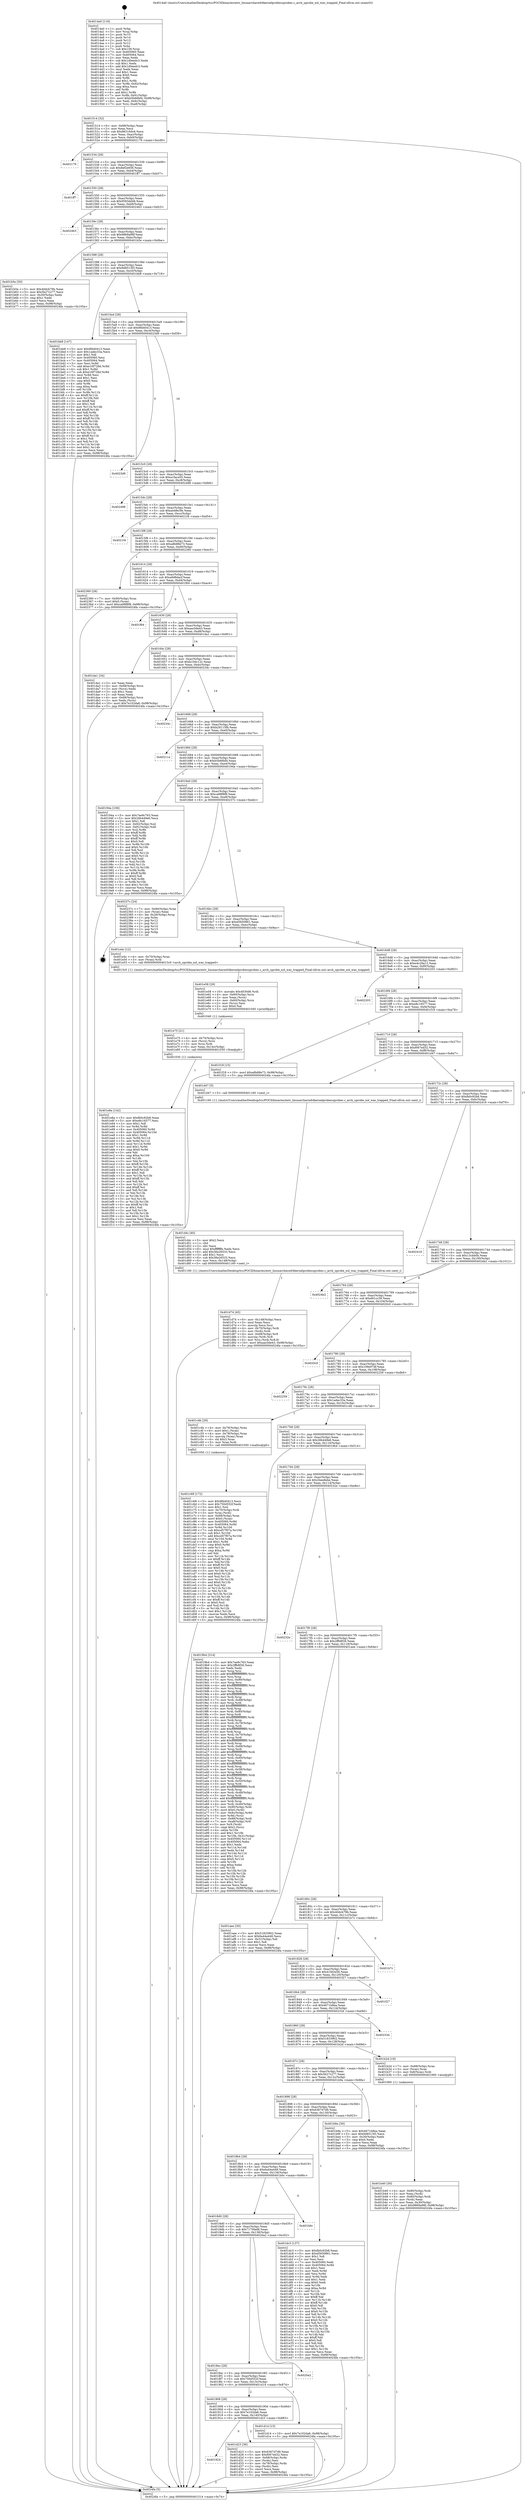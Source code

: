 digraph "0x4014a0" {
  label = "0x4014a0 (/mnt/c/Users/mathe/Desktop/tcc/POCII/binaries/extr_linuxarcharm64kernelprobesuprobes.c_arch_uprobe_xol_was_trapped_Final-ollvm.out::main(0))"
  labelloc = "t"
  node[shape=record]

  Entry [label="",width=0.3,height=0.3,shape=circle,fillcolor=black,style=filled]
  "0x401514" [label="{
     0x401514 [32]\l
     | [instrs]\l
     &nbsp;&nbsp;0x401514 \<+6\>: mov -0x98(%rbp),%eax\l
     &nbsp;&nbsp;0x40151a \<+2\>: mov %eax,%ecx\l
     &nbsp;&nbsp;0x40151c \<+6\>: sub $0x86316dc6,%ecx\l
     &nbsp;&nbsp;0x401522 \<+6\>: mov %eax,-0xac(%rbp)\l
     &nbsp;&nbsp;0x401528 \<+6\>: mov %ecx,-0xb0(%rbp)\l
     &nbsp;&nbsp;0x40152e \<+6\>: je 0000000000402179 \<main+0xcd9\>\l
  }"]
  "0x402179" [label="{
     0x402179\l
  }", style=dashed]
  "0x401534" [label="{
     0x401534 [28]\l
     | [instrs]\l
     &nbsp;&nbsp;0x401534 \<+5\>: jmp 0000000000401539 \<main+0x99\>\l
     &nbsp;&nbsp;0x401539 \<+6\>: mov -0xac(%rbp),%eax\l
     &nbsp;&nbsp;0x40153f \<+5\>: sub $0x8ef2e656,%eax\l
     &nbsp;&nbsp;0x401544 \<+6\>: mov %eax,-0xb4(%rbp)\l
     &nbsp;&nbsp;0x40154a \<+6\>: je 0000000000401ff7 \<main+0xb57\>\l
  }"]
  Exit [label="",width=0.3,height=0.3,shape=circle,fillcolor=black,style=filled,peripheries=2]
  "0x401ff7" [label="{
     0x401ff7\l
  }", style=dashed]
  "0x401550" [label="{
     0x401550 [28]\l
     | [instrs]\l
     &nbsp;&nbsp;0x401550 \<+5\>: jmp 0000000000401555 \<main+0xb5\>\l
     &nbsp;&nbsp;0x401555 \<+6\>: mov -0xac(%rbp),%eax\l
     &nbsp;&nbsp;0x40155b \<+5\>: sub $0x9583dd48,%eax\l
     &nbsp;&nbsp;0x401560 \<+6\>: mov %eax,-0xb8(%rbp)\l
     &nbsp;&nbsp;0x401566 \<+6\>: je 0000000000402463 \<main+0xfc3\>\l
  }"]
  "0x401e8a" [label="{
     0x401e8a [142]\l
     | [instrs]\l
     &nbsp;&nbsp;0x401e8a \<+5\>: mov $0xfb0c92b8,%eax\l
     &nbsp;&nbsp;0x401e8f \<+5\>: mov $0xe8c16577,%esi\l
     &nbsp;&nbsp;0x401e94 \<+2\>: mov $0x1,%dl\l
     &nbsp;&nbsp;0x401e96 \<+3\>: xor %r8d,%r8d\l
     &nbsp;&nbsp;0x401e99 \<+8\>: mov 0x405060,%r9d\l
     &nbsp;&nbsp;0x401ea1 \<+8\>: mov 0x405064,%r10d\l
     &nbsp;&nbsp;0x401ea9 \<+4\>: sub $0x1,%r8d\l
     &nbsp;&nbsp;0x401ead \<+3\>: mov %r9d,%r11d\l
     &nbsp;&nbsp;0x401eb0 \<+3\>: add %r8d,%r11d\l
     &nbsp;&nbsp;0x401eb3 \<+4\>: imul %r11d,%r9d\l
     &nbsp;&nbsp;0x401eb7 \<+4\>: and $0x1,%r9d\l
     &nbsp;&nbsp;0x401ebb \<+4\>: cmp $0x0,%r9d\l
     &nbsp;&nbsp;0x401ebf \<+3\>: sete %bl\l
     &nbsp;&nbsp;0x401ec2 \<+4\>: cmp $0xa,%r10d\l
     &nbsp;&nbsp;0x401ec6 \<+4\>: setl %r14b\l
     &nbsp;&nbsp;0x401eca \<+3\>: mov %bl,%r15b\l
     &nbsp;&nbsp;0x401ecd \<+4\>: xor $0xff,%r15b\l
     &nbsp;&nbsp;0x401ed1 \<+3\>: mov %r14b,%r12b\l
     &nbsp;&nbsp;0x401ed4 \<+4\>: xor $0xff,%r12b\l
     &nbsp;&nbsp;0x401ed8 \<+3\>: xor $0x1,%dl\l
     &nbsp;&nbsp;0x401edb \<+3\>: mov %r15b,%r13b\l
     &nbsp;&nbsp;0x401ede \<+4\>: and $0xff,%r13b\l
     &nbsp;&nbsp;0x401ee2 \<+2\>: and %dl,%bl\l
     &nbsp;&nbsp;0x401ee4 \<+3\>: mov %r12b,%cl\l
     &nbsp;&nbsp;0x401ee7 \<+3\>: and $0xff,%cl\l
     &nbsp;&nbsp;0x401eea \<+3\>: and %dl,%r14b\l
     &nbsp;&nbsp;0x401eed \<+3\>: or %bl,%r13b\l
     &nbsp;&nbsp;0x401ef0 \<+3\>: or %r14b,%cl\l
     &nbsp;&nbsp;0x401ef3 \<+3\>: xor %cl,%r13b\l
     &nbsp;&nbsp;0x401ef6 \<+3\>: or %r12b,%r15b\l
     &nbsp;&nbsp;0x401ef9 \<+4\>: xor $0xff,%r15b\l
     &nbsp;&nbsp;0x401efd \<+3\>: or $0x1,%dl\l
     &nbsp;&nbsp;0x401f00 \<+3\>: and %dl,%r15b\l
     &nbsp;&nbsp;0x401f03 \<+3\>: or %r15b,%r13b\l
     &nbsp;&nbsp;0x401f06 \<+4\>: test $0x1,%r13b\l
     &nbsp;&nbsp;0x401f0a \<+3\>: cmovne %esi,%eax\l
     &nbsp;&nbsp;0x401f0d \<+6\>: mov %eax,-0x98(%rbp)\l
     &nbsp;&nbsp;0x401f13 \<+5\>: jmp 00000000004024fa \<main+0x105a\>\l
  }"]
  "0x402463" [label="{
     0x402463\l
  }", style=dashed]
  "0x40156c" [label="{
     0x40156c [28]\l
     | [instrs]\l
     &nbsp;&nbsp;0x40156c \<+5\>: jmp 0000000000401571 \<main+0xd1\>\l
     &nbsp;&nbsp;0x401571 \<+6\>: mov -0xac(%rbp),%eax\l
     &nbsp;&nbsp;0x401577 \<+5\>: sub $0x9869a98f,%eax\l
     &nbsp;&nbsp;0x40157c \<+6\>: mov %eax,-0xbc(%rbp)\l
     &nbsp;&nbsp;0x401582 \<+6\>: je 0000000000401b5e \<main+0x6be\>\l
  }"]
  "0x401e75" [label="{
     0x401e75 [21]\l
     | [instrs]\l
     &nbsp;&nbsp;0x401e75 \<+4\>: mov -0x70(%rbp),%rcx\l
     &nbsp;&nbsp;0x401e79 \<+3\>: mov (%rcx),%rcx\l
     &nbsp;&nbsp;0x401e7c \<+3\>: mov %rcx,%rdi\l
     &nbsp;&nbsp;0x401e7f \<+6\>: mov %eax,-0x14c(%rbp)\l
     &nbsp;&nbsp;0x401e85 \<+5\>: call 0000000000401030 \<free@plt\>\l
     | [calls]\l
     &nbsp;&nbsp;0x401030 \{1\} (unknown)\l
  }"]
  "0x401b5e" [label="{
     0x401b5e [30]\l
     | [instrs]\l
     &nbsp;&nbsp;0x401b5e \<+5\>: mov $0x40dcb79b,%eax\l
     &nbsp;&nbsp;0x401b63 \<+5\>: mov $0x5b27c277,%ecx\l
     &nbsp;&nbsp;0x401b68 \<+3\>: mov -0x30(%rbp),%edx\l
     &nbsp;&nbsp;0x401b6b \<+3\>: cmp $0x1,%edx\l
     &nbsp;&nbsp;0x401b6e \<+3\>: cmovl %ecx,%eax\l
     &nbsp;&nbsp;0x401b71 \<+6\>: mov %eax,-0x98(%rbp)\l
     &nbsp;&nbsp;0x401b77 \<+5\>: jmp 00000000004024fa \<main+0x105a\>\l
  }"]
  "0x401588" [label="{
     0x401588 [28]\l
     | [instrs]\l
     &nbsp;&nbsp;0x401588 \<+5\>: jmp 000000000040158d \<main+0xed\>\l
     &nbsp;&nbsp;0x40158d \<+6\>: mov -0xac(%rbp),%eax\l
     &nbsp;&nbsp;0x401593 \<+5\>: sub $0x9d8513f3,%eax\l
     &nbsp;&nbsp;0x401598 \<+6\>: mov %eax,-0xc0(%rbp)\l
     &nbsp;&nbsp;0x40159e \<+6\>: je 0000000000401bb8 \<main+0x718\>\l
  }"]
  "0x401e58" [label="{
     0x401e58 [29]\l
     | [instrs]\l
     &nbsp;&nbsp;0x401e58 \<+10\>: movabs $0x4030d6,%rdi\l
     &nbsp;&nbsp;0x401e62 \<+4\>: mov -0x60(%rbp),%rcx\l
     &nbsp;&nbsp;0x401e66 \<+2\>: mov %eax,(%rcx)\l
     &nbsp;&nbsp;0x401e68 \<+4\>: mov -0x60(%rbp),%rcx\l
     &nbsp;&nbsp;0x401e6c \<+2\>: mov (%rcx),%esi\l
     &nbsp;&nbsp;0x401e6e \<+2\>: mov $0x0,%al\l
     &nbsp;&nbsp;0x401e70 \<+5\>: call 0000000000401040 \<printf@plt\>\l
     | [calls]\l
     &nbsp;&nbsp;0x401040 \{1\} (unknown)\l
  }"]
  "0x401bb8" [label="{
     0x401bb8 [147]\l
     | [instrs]\l
     &nbsp;&nbsp;0x401bb8 \<+5\>: mov $0x9fd40413,%eax\l
     &nbsp;&nbsp;0x401bbd \<+5\>: mov $0x1adec33a,%ecx\l
     &nbsp;&nbsp;0x401bc2 \<+2\>: mov $0x1,%dl\l
     &nbsp;&nbsp;0x401bc4 \<+7\>: mov 0x405060,%esi\l
     &nbsp;&nbsp;0x401bcb \<+7\>: mov 0x405064,%edi\l
     &nbsp;&nbsp;0x401bd2 \<+3\>: mov %esi,%r8d\l
     &nbsp;&nbsp;0x401bd5 \<+7\>: add $0xe16f728d,%r8d\l
     &nbsp;&nbsp;0x401bdc \<+4\>: sub $0x1,%r8d\l
     &nbsp;&nbsp;0x401be0 \<+7\>: sub $0xe16f728d,%r8d\l
     &nbsp;&nbsp;0x401be7 \<+4\>: imul %r8d,%esi\l
     &nbsp;&nbsp;0x401beb \<+3\>: and $0x1,%esi\l
     &nbsp;&nbsp;0x401bee \<+3\>: cmp $0x0,%esi\l
     &nbsp;&nbsp;0x401bf1 \<+4\>: sete %r9b\l
     &nbsp;&nbsp;0x401bf5 \<+3\>: cmp $0xa,%edi\l
     &nbsp;&nbsp;0x401bf8 \<+4\>: setl %r10b\l
     &nbsp;&nbsp;0x401bfc \<+3\>: mov %r9b,%r11b\l
     &nbsp;&nbsp;0x401bff \<+4\>: xor $0xff,%r11b\l
     &nbsp;&nbsp;0x401c03 \<+3\>: mov %r10b,%bl\l
     &nbsp;&nbsp;0x401c06 \<+3\>: xor $0xff,%bl\l
     &nbsp;&nbsp;0x401c09 \<+3\>: xor $0x1,%dl\l
     &nbsp;&nbsp;0x401c0c \<+3\>: mov %r11b,%r14b\l
     &nbsp;&nbsp;0x401c0f \<+4\>: and $0xff,%r14b\l
     &nbsp;&nbsp;0x401c13 \<+3\>: and %dl,%r9b\l
     &nbsp;&nbsp;0x401c16 \<+3\>: mov %bl,%r15b\l
     &nbsp;&nbsp;0x401c19 \<+4\>: and $0xff,%r15b\l
     &nbsp;&nbsp;0x401c1d \<+3\>: and %dl,%r10b\l
     &nbsp;&nbsp;0x401c20 \<+3\>: or %r9b,%r14b\l
     &nbsp;&nbsp;0x401c23 \<+3\>: or %r10b,%r15b\l
     &nbsp;&nbsp;0x401c26 \<+3\>: xor %r15b,%r14b\l
     &nbsp;&nbsp;0x401c29 \<+3\>: or %bl,%r11b\l
     &nbsp;&nbsp;0x401c2c \<+4\>: xor $0xff,%r11b\l
     &nbsp;&nbsp;0x401c30 \<+3\>: or $0x1,%dl\l
     &nbsp;&nbsp;0x401c33 \<+3\>: and %dl,%r11b\l
     &nbsp;&nbsp;0x401c36 \<+3\>: or %r11b,%r14b\l
     &nbsp;&nbsp;0x401c39 \<+4\>: test $0x1,%r14b\l
     &nbsp;&nbsp;0x401c3d \<+3\>: cmovne %ecx,%eax\l
     &nbsp;&nbsp;0x401c40 \<+6\>: mov %eax,-0x98(%rbp)\l
     &nbsp;&nbsp;0x401c46 \<+5\>: jmp 00000000004024fa \<main+0x105a\>\l
  }"]
  "0x4015a4" [label="{
     0x4015a4 [28]\l
     | [instrs]\l
     &nbsp;&nbsp;0x4015a4 \<+5\>: jmp 00000000004015a9 \<main+0x109\>\l
     &nbsp;&nbsp;0x4015a9 \<+6\>: mov -0xac(%rbp),%eax\l
     &nbsp;&nbsp;0x4015af \<+5\>: sub $0x9fd40413,%eax\l
     &nbsp;&nbsp;0x4015b4 \<+6\>: mov %eax,-0xc4(%rbp)\l
     &nbsp;&nbsp;0x4015ba \<+6\>: je 00000000004023d9 \<main+0xf39\>\l
  }"]
  "0x401d74" [label="{
     0x401d74 [45]\l
     | [instrs]\l
     &nbsp;&nbsp;0x401d74 \<+6\>: mov -0x148(%rbp),%ecx\l
     &nbsp;&nbsp;0x401d7a \<+3\>: imul %eax,%ecx\l
     &nbsp;&nbsp;0x401d7d \<+3\>: movslq %ecx,%rsi\l
     &nbsp;&nbsp;0x401d80 \<+4\>: mov -0x70(%rbp),%rdi\l
     &nbsp;&nbsp;0x401d84 \<+3\>: mov (%rdi),%rdi\l
     &nbsp;&nbsp;0x401d87 \<+4\>: mov -0x68(%rbp),%r8\l
     &nbsp;&nbsp;0x401d8b \<+3\>: movslq (%r8),%r8\l
     &nbsp;&nbsp;0x401d8e \<+4\>: mov %rsi,(%rdi,%r8,8)\l
     &nbsp;&nbsp;0x401d92 \<+10\>: movl $0xaac0de43,-0x98(%rbp)\l
     &nbsp;&nbsp;0x401d9c \<+5\>: jmp 00000000004024fa \<main+0x105a\>\l
  }"]
  "0x4023d9" [label="{
     0x4023d9\l
  }", style=dashed]
  "0x4015c0" [label="{
     0x4015c0 [28]\l
     | [instrs]\l
     &nbsp;&nbsp;0x4015c0 \<+5\>: jmp 00000000004015c5 \<main+0x125\>\l
     &nbsp;&nbsp;0x4015c5 \<+6\>: mov -0xac(%rbp),%eax\l
     &nbsp;&nbsp;0x4015cb \<+5\>: sub $0xa1faca55,%eax\l
     &nbsp;&nbsp;0x4015d0 \<+6\>: mov %eax,-0xc8(%rbp)\l
     &nbsp;&nbsp;0x4015d6 \<+6\>: je 0000000000402488 \<main+0xfe8\>\l
  }"]
  "0x401d4c" [label="{
     0x401d4c [40]\l
     | [instrs]\l
     &nbsp;&nbsp;0x401d4c \<+5\>: mov $0x2,%ecx\l
     &nbsp;&nbsp;0x401d51 \<+1\>: cltd\l
     &nbsp;&nbsp;0x401d52 \<+2\>: idiv %ecx\l
     &nbsp;&nbsp;0x401d54 \<+6\>: imul $0xfffffffe,%edx,%ecx\l
     &nbsp;&nbsp;0x401d5a \<+6\>: add $0x36e26533,%ecx\l
     &nbsp;&nbsp;0x401d60 \<+3\>: add $0x1,%ecx\l
     &nbsp;&nbsp;0x401d63 \<+6\>: sub $0x36e26533,%ecx\l
     &nbsp;&nbsp;0x401d69 \<+6\>: mov %ecx,-0x148(%rbp)\l
     &nbsp;&nbsp;0x401d6f \<+5\>: call 0000000000401160 \<next_i\>\l
     | [calls]\l
     &nbsp;&nbsp;0x401160 \{1\} (/mnt/c/Users/mathe/Desktop/tcc/POCII/binaries/extr_linuxarcharm64kernelprobesuprobes.c_arch_uprobe_xol_was_trapped_Final-ollvm.out::next_i)\l
  }"]
  "0x402488" [label="{
     0x402488\l
  }", style=dashed]
  "0x4015dc" [label="{
     0x4015dc [28]\l
     | [instrs]\l
     &nbsp;&nbsp;0x4015dc \<+5\>: jmp 00000000004015e1 \<main+0x141\>\l
     &nbsp;&nbsp;0x4015e1 \<+6\>: mov -0xac(%rbp),%eax\l
     &nbsp;&nbsp;0x4015e7 \<+5\>: sub $0xa448e3fe,%eax\l
     &nbsp;&nbsp;0x4015ec \<+6\>: mov %eax,-0xcc(%rbp)\l
     &nbsp;&nbsp;0x4015f2 \<+6\>: je 00000000004021f4 \<main+0xd54\>\l
  }"]
  "0x401924" [label="{
     0x401924\l
  }", style=dashed]
  "0x4021f4" [label="{
     0x4021f4\l
  }", style=dashed]
  "0x4015f8" [label="{
     0x4015f8 [28]\l
     | [instrs]\l
     &nbsp;&nbsp;0x4015f8 \<+5\>: jmp 00000000004015fd \<main+0x15d\>\l
     &nbsp;&nbsp;0x4015fd \<+6\>: mov -0xac(%rbp),%eax\l
     &nbsp;&nbsp;0x401603 \<+5\>: sub $0xa8b88e73,%eax\l
     &nbsp;&nbsp;0x401608 \<+6\>: mov %eax,-0xd0(%rbp)\l
     &nbsp;&nbsp;0x40160e \<+6\>: je 0000000000402360 \<main+0xec0\>\l
  }"]
  "0x401d23" [label="{
     0x401d23 [36]\l
     | [instrs]\l
     &nbsp;&nbsp;0x401d23 \<+5\>: mov $0x6367d7d9,%eax\l
     &nbsp;&nbsp;0x401d28 \<+5\>: mov $0xf067ed32,%ecx\l
     &nbsp;&nbsp;0x401d2d \<+4\>: mov -0x68(%rbp),%rdx\l
     &nbsp;&nbsp;0x401d31 \<+2\>: mov (%rdx),%esi\l
     &nbsp;&nbsp;0x401d33 \<+4\>: mov -0x78(%rbp),%rdx\l
     &nbsp;&nbsp;0x401d37 \<+2\>: cmp (%rdx),%esi\l
     &nbsp;&nbsp;0x401d39 \<+3\>: cmovl %ecx,%eax\l
     &nbsp;&nbsp;0x401d3c \<+6\>: mov %eax,-0x98(%rbp)\l
     &nbsp;&nbsp;0x401d42 \<+5\>: jmp 00000000004024fa \<main+0x105a\>\l
  }"]
  "0x402360" [label="{
     0x402360 [28]\l
     | [instrs]\l
     &nbsp;&nbsp;0x402360 \<+7\>: mov -0x90(%rbp),%rax\l
     &nbsp;&nbsp;0x402367 \<+6\>: movl $0x0,(%rax)\l
     &nbsp;&nbsp;0x40236d \<+10\>: movl $0xca98f8f8,-0x98(%rbp)\l
     &nbsp;&nbsp;0x402377 \<+5\>: jmp 00000000004024fa \<main+0x105a\>\l
  }"]
  "0x401614" [label="{
     0x401614 [28]\l
     | [instrs]\l
     &nbsp;&nbsp;0x401614 \<+5\>: jmp 0000000000401619 \<main+0x179\>\l
     &nbsp;&nbsp;0x401619 \<+6\>: mov -0xac(%rbp),%eax\l
     &nbsp;&nbsp;0x40161f \<+5\>: sub $0xa9d8dacf,%eax\l
     &nbsp;&nbsp;0x401624 \<+6\>: mov %eax,-0xd4(%rbp)\l
     &nbsp;&nbsp;0x40162a \<+6\>: je 0000000000401f64 \<main+0xac4\>\l
  }"]
  "0x401908" [label="{
     0x401908 [28]\l
     | [instrs]\l
     &nbsp;&nbsp;0x401908 \<+5\>: jmp 000000000040190d \<main+0x46d\>\l
     &nbsp;&nbsp;0x40190d \<+6\>: mov -0xac(%rbp),%eax\l
     &nbsp;&nbsp;0x401913 \<+5\>: sub $0x7e102da6,%eax\l
     &nbsp;&nbsp;0x401918 \<+6\>: mov %eax,-0x140(%rbp)\l
     &nbsp;&nbsp;0x40191e \<+6\>: je 0000000000401d23 \<main+0x883\>\l
  }"]
  "0x401f64" [label="{
     0x401f64\l
  }", style=dashed]
  "0x401630" [label="{
     0x401630 [28]\l
     | [instrs]\l
     &nbsp;&nbsp;0x401630 \<+5\>: jmp 0000000000401635 \<main+0x195\>\l
     &nbsp;&nbsp;0x401635 \<+6\>: mov -0xac(%rbp),%eax\l
     &nbsp;&nbsp;0x40163b \<+5\>: sub $0xaac0de43,%eax\l
     &nbsp;&nbsp;0x401640 \<+6\>: mov %eax,-0xd8(%rbp)\l
     &nbsp;&nbsp;0x401646 \<+6\>: je 0000000000401da1 \<main+0x901\>\l
  }"]
  "0x401d14" [label="{
     0x401d14 [15]\l
     | [instrs]\l
     &nbsp;&nbsp;0x401d14 \<+10\>: movl $0x7e102da6,-0x98(%rbp)\l
     &nbsp;&nbsp;0x401d1e \<+5\>: jmp 00000000004024fa \<main+0x105a\>\l
  }"]
  "0x401da1" [label="{
     0x401da1 [34]\l
     | [instrs]\l
     &nbsp;&nbsp;0x401da1 \<+2\>: xor %eax,%eax\l
     &nbsp;&nbsp;0x401da3 \<+4\>: mov -0x68(%rbp),%rcx\l
     &nbsp;&nbsp;0x401da7 \<+2\>: mov (%rcx),%edx\l
     &nbsp;&nbsp;0x401da9 \<+3\>: sub $0x1,%eax\l
     &nbsp;&nbsp;0x401dac \<+2\>: sub %eax,%edx\l
     &nbsp;&nbsp;0x401dae \<+4\>: mov -0x68(%rbp),%rcx\l
     &nbsp;&nbsp;0x401db2 \<+2\>: mov %edx,(%rcx)\l
     &nbsp;&nbsp;0x401db4 \<+10\>: movl $0x7e102da6,-0x98(%rbp)\l
     &nbsp;&nbsp;0x401dbe \<+5\>: jmp 00000000004024fa \<main+0x105a\>\l
  }"]
  "0x40164c" [label="{
     0x40164c [28]\l
     | [instrs]\l
     &nbsp;&nbsp;0x40164c \<+5\>: jmp 0000000000401651 \<main+0x1b1\>\l
     &nbsp;&nbsp;0x401651 \<+6\>: mov -0xac(%rbp),%eax\l
     &nbsp;&nbsp;0x401657 \<+5\>: sub $0xb10dc12c,%eax\l
     &nbsp;&nbsp;0x40165c \<+6\>: mov %eax,-0xdc(%rbp)\l
     &nbsp;&nbsp;0x401662 \<+6\>: je 000000000040234c \<main+0xeac\>\l
  }"]
  "0x4018ec" [label="{
     0x4018ec [28]\l
     | [instrs]\l
     &nbsp;&nbsp;0x4018ec \<+5\>: jmp 00000000004018f1 \<main+0x451\>\l
     &nbsp;&nbsp;0x4018f1 \<+6\>: mov -0xac(%rbp),%eax\l
     &nbsp;&nbsp;0x4018f7 \<+5\>: sub $0x750d552f,%eax\l
     &nbsp;&nbsp;0x4018fc \<+6\>: mov %eax,-0x13c(%rbp)\l
     &nbsp;&nbsp;0x401902 \<+6\>: je 0000000000401d14 \<main+0x874\>\l
  }"]
  "0x40234c" [label="{
     0x40234c\l
  }", style=dashed]
  "0x401668" [label="{
     0x401668 [28]\l
     | [instrs]\l
     &nbsp;&nbsp;0x401668 \<+5\>: jmp 000000000040166d \<main+0x1cd\>\l
     &nbsp;&nbsp;0x40166d \<+6\>: mov -0xac(%rbp),%eax\l
     &nbsp;&nbsp;0x401673 \<+5\>: sub $0xb28115fb,%eax\l
     &nbsp;&nbsp;0x401678 \<+6\>: mov %eax,-0xe0(%rbp)\l
     &nbsp;&nbsp;0x40167e \<+6\>: je 000000000040211e \<main+0xc7e\>\l
  }"]
  "0x4020a2" [label="{
     0x4020a2\l
  }", style=dashed]
  "0x40211e" [label="{
     0x40211e\l
  }", style=dashed]
  "0x401684" [label="{
     0x401684 [28]\l
     | [instrs]\l
     &nbsp;&nbsp;0x401684 \<+5\>: jmp 0000000000401689 \<main+0x1e9\>\l
     &nbsp;&nbsp;0x401689 \<+6\>: mov -0xac(%rbp),%eax\l
     &nbsp;&nbsp;0x40168f \<+5\>: sub $0xb5b66bf4,%eax\l
     &nbsp;&nbsp;0x401694 \<+6\>: mov %eax,-0xe4(%rbp)\l
     &nbsp;&nbsp;0x40169a \<+6\>: je 000000000040194a \<main+0x4aa\>\l
  }"]
  "0x4018d0" [label="{
     0x4018d0 [28]\l
     | [instrs]\l
     &nbsp;&nbsp;0x4018d0 \<+5\>: jmp 00000000004018d5 \<main+0x435\>\l
     &nbsp;&nbsp;0x4018d5 \<+6\>: mov -0xac(%rbp),%eax\l
     &nbsp;&nbsp;0x4018db \<+5\>: sub $0x7170fad6,%eax\l
     &nbsp;&nbsp;0x4018e0 \<+6\>: mov %eax,-0x138(%rbp)\l
     &nbsp;&nbsp;0x4018e6 \<+6\>: je 00000000004020a2 \<main+0xc02\>\l
  }"]
  "0x40194a" [label="{
     0x40194a [106]\l
     | [instrs]\l
     &nbsp;&nbsp;0x40194a \<+5\>: mov $0x7ee9c763,%eax\l
     &nbsp;&nbsp;0x40194f \<+5\>: mov $0x26b449e6,%ecx\l
     &nbsp;&nbsp;0x401954 \<+2\>: mov $0x1,%dl\l
     &nbsp;&nbsp;0x401956 \<+7\>: mov -0x92(%rbp),%sil\l
     &nbsp;&nbsp;0x40195d \<+7\>: mov -0x91(%rbp),%dil\l
     &nbsp;&nbsp;0x401964 \<+3\>: mov %sil,%r8b\l
     &nbsp;&nbsp;0x401967 \<+4\>: xor $0xff,%r8b\l
     &nbsp;&nbsp;0x40196b \<+3\>: mov %dil,%r9b\l
     &nbsp;&nbsp;0x40196e \<+4\>: xor $0xff,%r9b\l
     &nbsp;&nbsp;0x401972 \<+3\>: xor $0x0,%dl\l
     &nbsp;&nbsp;0x401975 \<+3\>: mov %r8b,%r10b\l
     &nbsp;&nbsp;0x401978 \<+4\>: and $0x0,%r10b\l
     &nbsp;&nbsp;0x40197c \<+3\>: and %dl,%sil\l
     &nbsp;&nbsp;0x40197f \<+3\>: mov %r9b,%r11b\l
     &nbsp;&nbsp;0x401982 \<+4\>: and $0x0,%r11b\l
     &nbsp;&nbsp;0x401986 \<+3\>: and %dl,%dil\l
     &nbsp;&nbsp;0x401989 \<+3\>: or %sil,%r10b\l
     &nbsp;&nbsp;0x40198c \<+3\>: or %dil,%r11b\l
     &nbsp;&nbsp;0x40198f \<+3\>: xor %r11b,%r10b\l
     &nbsp;&nbsp;0x401992 \<+3\>: or %r9b,%r8b\l
     &nbsp;&nbsp;0x401995 \<+4\>: xor $0xff,%r8b\l
     &nbsp;&nbsp;0x401999 \<+3\>: or $0x0,%dl\l
     &nbsp;&nbsp;0x40199c \<+3\>: and %dl,%r8b\l
     &nbsp;&nbsp;0x40199f \<+3\>: or %r8b,%r10b\l
     &nbsp;&nbsp;0x4019a2 \<+4\>: test $0x1,%r10b\l
     &nbsp;&nbsp;0x4019a6 \<+3\>: cmovne %ecx,%eax\l
     &nbsp;&nbsp;0x4019a9 \<+6\>: mov %eax,-0x98(%rbp)\l
     &nbsp;&nbsp;0x4019af \<+5\>: jmp 00000000004024fa \<main+0x105a\>\l
  }"]
  "0x4016a0" [label="{
     0x4016a0 [28]\l
     | [instrs]\l
     &nbsp;&nbsp;0x4016a0 \<+5\>: jmp 00000000004016a5 \<main+0x205\>\l
     &nbsp;&nbsp;0x4016a5 \<+6\>: mov -0xac(%rbp),%eax\l
     &nbsp;&nbsp;0x4016ab \<+5\>: sub $0xca98f8f8,%eax\l
     &nbsp;&nbsp;0x4016b0 \<+6\>: mov %eax,-0xe8(%rbp)\l
     &nbsp;&nbsp;0x4016b6 \<+6\>: je 000000000040237c \<main+0xedc\>\l
  }"]
  "0x4024fa" [label="{
     0x4024fa [5]\l
     | [instrs]\l
     &nbsp;&nbsp;0x4024fa \<+5\>: jmp 0000000000401514 \<main+0x74\>\l
  }"]
  "0x4014a0" [label="{
     0x4014a0 [116]\l
     | [instrs]\l
     &nbsp;&nbsp;0x4014a0 \<+1\>: push %rbp\l
     &nbsp;&nbsp;0x4014a1 \<+3\>: mov %rsp,%rbp\l
     &nbsp;&nbsp;0x4014a4 \<+2\>: push %r15\l
     &nbsp;&nbsp;0x4014a6 \<+2\>: push %r14\l
     &nbsp;&nbsp;0x4014a8 \<+2\>: push %r13\l
     &nbsp;&nbsp;0x4014aa \<+2\>: push %r12\l
     &nbsp;&nbsp;0x4014ac \<+1\>: push %rbx\l
     &nbsp;&nbsp;0x4014ad \<+7\>: sub $0x158,%rsp\l
     &nbsp;&nbsp;0x4014b4 \<+7\>: mov 0x405060,%eax\l
     &nbsp;&nbsp;0x4014bb \<+7\>: mov 0x405064,%ecx\l
     &nbsp;&nbsp;0x4014c2 \<+2\>: mov %eax,%edx\l
     &nbsp;&nbsp;0x4014c4 \<+6\>: sub $0x1d0eedc3,%edx\l
     &nbsp;&nbsp;0x4014ca \<+3\>: sub $0x1,%edx\l
     &nbsp;&nbsp;0x4014cd \<+6\>: add $0x1d0eedc3,%edx\l
     &nbsp;&nbsp;0x4014d3 \<+3\>: imul %edx,%eax\l
     &nbsp;&nbsp;0x4014d6 \<+3\>: and $0x1,%eax\l
     &nbsp;&nbsp;0x4014d9 \<+3\>: cmp $0x0,%eax\l
     &nbsp;&nbsp;0x4014dc \<+4\>: sete %r8b\l
     &nbsp;&nbsp;0x4014e0 \<+4\>: and $0x1,%r8b\l
     &nbsp;&nbsp;0x4014e4 \<+7\>: mov %r8b,-0x92(%rbp)\l
     &nbsp;&nbsp;0x4014eb \<+3\>: cmp $0xa,%ecx\l
     &nbsp;&nbsp;0x4014ee \<+4\>: setl %r8b\l
     &nbsp;&nbsp;0x4014f2 \<+4\>: and $0x1,%r8b\l
     &nbsp;&nbsp;0x4014f6 \<+7\>: mov %r8b,-0x91(%rbp)\l
     &nbsp;&nbsp;0x4014fd \<+10\>: movl $0xb5b66bf4,-0x98(%rbp)\l
     &nbsp;&nbsp;0x401507 \<+6\>: mov %edi,-0x9c(%rbp)\l
     &nbsp;&nbsp;0x40150d \<+7\>: mov %rsi,-0xa8(%rbp)\l
  }"]
  "0x401b0c" [label="{
     0x401b0c\l
  }", style=dashed]
  "0x40237c" [label="{
     0x40237c [24]\l
     | [instrs]\l
     &nbsp;&nbsp;0x40237c \<+7\>: mov -0x90(%rbp),%rax\l
     &nbsp;&nbsp;0x402383 \<+2\>: mov (%rax),%eax\l
     &nbsp;&nbsp;0x402385 \<+4\>: lea -0x28(%rbp),%rsp\l
     &nbsp;&nbsp;0x402389 \<+1\>: pop %rbx\l
     &nbsp;&nbsp;0x40238a \<+2\>: pop %r12\l
     &nbsp;&nbsp;0x40238c \<+2\>: pop %r13\l
     &nbsp;&nbsp;0x40238e \<+2\>: pop %r14\l
     &nbsp;&nbsp;0x402390 \<+2\>: pop %r15\l
     &nbsp;&nbsp;0x402392 \<+1\>: pop %rbp\l
     &nbsp;&nbsp;0x402393 \<+1\>: ret\l
  }"]
  "0x4016bc" [label="{
     0x4016bc [28]\l
     | [instrs]\l
     &nbsp;&nbsp;0x4016bc \<+5\>: jmp 00000000004016c1 \<main+0x221\>\l
     &nbsp;&nbsp;0x4016c1 \<+6\>: mov -0xac(%rbp),%eax\l
     &nbsp;&nbsp;0x4016c7 \<+5\>: sub $0xd5650861,%eax\l
     &nbsp;&nbsp;0x4016cc \<+6\>: mov %eax,-0xec(%rbp)\l
     &nbsp;&nbsp;0x4016d2 \<+6\>: je 0000000000401e4c \<main+0x9ac\>\l
  }"]
  "0x4018b4" [label="{
     0x4018b4 [28]\l
     | [instrs]\l
     &nbsp;&nbsp;0x4018b4 \<+5\>: jmp 00000000004018b9 \<main+0x419\>\l
     &nbsp;&nbsp;0x4018b9 \<+6\>: mov -0xac(%rbp),%eax\l
     &nbsp;&nbsp;0x4018bf \<+5\>: sub $0x6a44a448,%eax\l
     &nbsp;&nbsp;0x4018c4 \<+6\>: mov %eax,-0x134(%rbp)\l
     &nbsp;&nbsp;0x4018ca \<+6\>: je 0000000000401b0c \<main+0x66c\>\l
  }"]
  "0x401e4c" [label="{
     0x401e4c [12]\l
     | [instrs]\l
     &nbsp;&nbsp;0x401e4c \<+4\>: mov -0x70(%rbp),%rax\l
     &nbsp;&nbsp;0x401e50 \<+3\>: mov (%rax),%rdi\l
     &nbsp;&nbsp;0x401e53 \<+5\>: call 00000000004013c0 \<arch_uprobe_xol_was_trapped\>\l
     | [calls]\l
     &nbsp;&nbsp;0x4013c0 \{1\} (/mnt/c/Users/mathe/Desktop/tcc/POCII/binaries/extr_linuxarcharm64kernelprobesuprobes.c_arch_uprobe_xol_was_trapped_Final-ollvm.out::arch_uprobe_xol_was_trapped)\l
  }"]
  "0x4016d8" [label="{
     0x4016d8 [28]\l
     | [instrs]\l
     &nbsp;&nbsp;0x4016d8 \<+5\>: jmp 00000000004016dd \<main+0x23d\>\l
     &nbsp;&nbsp;0x4016dd \<+6\>: mov -0xac(%rbp),%eax\l
     &nbsp;&nbsp;0x4016e3 \<+5\>: sub $0xe4c28a12,%eax\l
     &nbsp;&nbsp;0x4016e8 \<+6\>: mov %eax,-0xf0(%rbp)\l
     &nbsp;&nbsp;0x4016ee \<+6\>: je 0000000000402203 \<main+0xd63\>\l
  }"]
  "0x401dc3" [label="{
     0x401dc3 [137]\l
     | [instrs]\l
     &nbsp;&nbsp;0x401dc3 \<+5\>: mov $0xfb0c92b8,%eax\l
     &nbsp;&nbsp;0x401dc8 \<+5\>: mov $0xd5650861,%ecx\l
     &nbsp;&nbsp;0x401dcd \<+2\>: mov $0x1,%dl\l
     &nbsp;&nbsp;0x401dcf \<+2\>: xor %esi,%esi\l
     &nbsp;&nbsp;0x401dd1 \<+7\>: mov 0x405060,%edi\l
     &nbsp;&nbsp;0x401dd8 \<+8\>: mov 0x405064,%r8d\l
     &nbsp;&nbsp;0x401de0 \<+3\>: sub $0x1,%esi\l
     &nbsp;&nbsp;0x401de3 \<+3\>: mov %edi,%r9d\l
     &nbsp;&nbsp;0x401de6 \<+3\>: add %esi,%r9d\l
     &nbsp;&nbsp;0x401de9 \<+4\>: imul %r9d,%edi\l
     &nbsp;&nbsp;0x401ded \<+3\>: and $0x1,%edi\l
     &nbsp;&nbsp;0x401df0 \<+3\>: cmp $0x0,%edi\l
     &nbsp;&nbsp;0x401df3 \<+4\>: sete %r10b\l
     &nbsp;&nbsp;0x401df7 \<+4\>: cmp $0xa,%r8d\l
     &nbsp;&nbsp;0x401dfb \<+4\>: setl %r11b\l
     &nbsp;&nbsp;0x401dff \<+3\>: mov %r10b,%bl\l
     &nbsp;&nbsp;0x401e02 \<+3\>: xor $0xff,%bl\l
     &nbsp;&nbsp;0x401e05 \<+3\>: mov %r11b,%r14b\l
     &nbsp;&nbsp;0x401e08 \<+4\>: xor $0xff,%r14b\l
     &nbsp;&nbsp;0x401e0c \<+3\>: xor $0x0,%dl\l
     &nbsp;&nbsp;0x401e0f \<+3\>: mov %bl,%r15b\l
     &nbsp;&nbsp;0x401e12 \<+4\>: and $0x0,%r15b\l
     &nbsp;&nbsp;0x401e16 \<+3\>: and %dl,%r10b\l
     &nbsp;&nbsp;0x401e19 \<+3\>: mov %r14b,%r12b\l
     &nbsp;&nbsp;0x401e1c \<+4\>: and $0x0,%r12b\l
     &nbsp;&nbsp;0x401e20 \<+3\>: and %dl,%r11b\l
     &nbsp;&nbsp;0x401e23 \<+3\>: or %r10b,%r15b\l
     &nbsp;&nbsp;0x401e26 \<+3\>: or %r11b,%r12b\l
     &nbsp;&nbsp;0x401e29 \<+3\>: xor %r12b,%r15b\l
     &nbsp;&nbsp;0x401e2c \<+3\>: or %r14b,%bl\l
     &nbsp;&nbsp;0x401e2f \<+3\>: xor $0xff,%bl\l
     &nbsp;&nbsp;0x401e32 \<+3\>: or $0x0,%dl\l
     &nbsp;&nbsp;0x401e35 \<+2\>: and %dl,%bl\l
     &nbsp;&nbsp;0x401e37 \<+3\>: or %bl,%r15b\l
     &nbsp;&nbsp;0x401e3a \<+4\>: test $0x1,%r15b\l
     &nbsp;&nbsp;0x401e3e \<+3\>: cmovne %ecx,%eax\l
     &nbsp;&nbsp;0x401e41 \<+6\>: mov %eax,-0x98(%rbp)\l
     &nbsp;&nbsp;0x401e47 \<+5\>: jmp 00000000004024fa \<main+0x105a\>\l
  }"]
  "0x402203" [label="{
     0x402203\l
  }", style=dashed]
  "0x4016f4" [label="{
     0x4016f4 [28]\l
     | [instrs]\l
     &nbsp;&nbsp;0x4016f4 \<+5\>: jmp 00000000004016f9 \<main+0x259\>\l
     &nbsp;&nbsp;0x4016f9 \<+6\>: mov -0xac(%rbp),%eax\l
     &nbsp;&nbsp;0x4016ff \<+5\>: sub $0xe8c16577,%eax\l
     &nbsp;&nbsp;0x401704 \<+6\>: mov %eax,-0xf4(%rbp)\l
     &nbsp;&nbsp;0x40170a \<+6\>: je 0000000000401f18 \<main+0xa78\>\l
  }"]
  "0x401c68" [label="{
     0x401c68 [172]\l
     | [instrs]\l
     &nbsp;&nbsp;0x401c68 \<+5\>: mov $0x9fd40413,%ecx\l
     &nbsp;&nbsp;0x401c6d \<+5\>: mov $0x750d552f,%edx\l
     &nbsp;&nbsp;0x401c72 \<+3\>: mov $0x1,%sil\l
     &nbsp;&nbsp;0x401c75 \<+4\>: mov -0x70(%rbp),%rdi\l
     &nbsp;&nbsp;0x401c79 \<+3\>: mov %rax,(%rdi)\l
     &nbsp;&nbsp;0x401c7c \<+4\>: mov -0x68(%rbp),%rax\l
     &nbsp;&nbsp;0x401c80 \<+6\>: movl $0x0,(%rax)\l
     &nbsp;&nbsp;0x401c86 \<+8\>: mov 0x405060,%r8d\l
     &nbsp;&nbsp;0x401c8e \<+8\>: mov 0x405064,%r9d\l
     &nbsp;&nbsp;0x401c96 \<+3\>: mov %r8d,%r10d\l
     &nbsp;&nbsp;0x401c99 \<+7\>: sub $0xcd57f07a,%r10d\l
     &nbsp;&nbsp;0x401ca0 \<+4\>: sub $0x1,%r10d\l
     &nbsp;&nbsp;0x401ca4 \<+7\>: add $0xcd57f07a,%r10d\l
     &nbsp;&nbsp;0x401cab \<+4\>: imul %r10d,%r8d\l
     &nbsp;&nbsp;0x401caf \<+4\>: and $0x1,%r8d\l
     &nbsp;&nbsp;0x401cb3 \<+4\>: cmp $0x0,%r8d\l
     &nbsp;&nbsp;0x401cb7 \<+4\>: sete %r11b\l
     &nbsp;&nbsp;0x401cbb \<+4\>: cmp $0xa,%r9d\l
     &nbsp;&nbsp;0x401cbf \<+3\>: setl %bl\l
     &nbsp;&nbsp;0x401cc2 \<+3\>: mov %r11b,%r14b\l
     &nbsp;&nbsp;0x401cc5 \<+4\>: xor $0xff,%r14b\l
     &nbsp;&nbsp;0x401cc9 \<+3\>: mov %bl,%r15b\l
     &nbsp;&nbsp;0x401ccc \<+4\>: xor $0xff,%r15b\l
     &nbsp;&nbsp;0x401cd0 \<+4\>: xor $0x0,%sil\l
     &nbsp;&nbsp;0x401cd4 \<+3\>: mov %r14b,%r12b\l
     &nbsp;&nbsp;0x401cd7 \<+4\>: and $0x0,%r12b\l
     &nbsp;&nbsp;0x401cdb \<+3\>: and %sil,%r11b\l
     &nbsp;&nbsp;0x401cde \<+3\>: mov %r15b,%r13b\l
     &nbsp;&nbsp;0x401ce1 \<+4\>: and $0x0,%r13b\l
     &nbsp;&nbsp;0x401ce5 \<+3\>: and %sil,%bl\l
     &nbsp;&nbsp;0x401ce8 \<+3\>: or %r11b,%r12b\l
     &nbsp;&nbsp;0x401ceb \<+3\>: or %bl,%r13b\l
     &nbsp;&nbsp;0x401cee \<+3\>: xor %r13b,%r12b\l
     &nbsp;&nbsp;0x401cf1 \<+3\>: or %r15b,%r14b\l
     &nbsp;&nbsp;0x401cf4 \<+4\>: xor $0xff,%r14b\l
     &nbsp;&nbsp;0x401cf8 \<+4\>: or $0x0,%sil\l
     &nbsp;&nbsp;0x401cfc \<+3\>: and %sil,%r14b\l
     &nbsp;&nbsp;0x401cff \<+3\>: or %r14b,%r12b\l
     &nbsp;&nbsp;0x401d02 \<+4\>: test $0x1,%r12b\l
     &nbsp;&nbsp;0x401d06 \<+3\>: cmovne %edx,%ecx\l
     &nbsp;&nbsp;0x401d09 \<+6\>: mov %ecx,-0x98(%rbp)\l
     &nbsp;&nbsp;0x401d0f \<+5\>: jmp 00000000004024fa \<main+0x105a\>\l
  }"]
  "0x401f18" [label="{
     0x401f18 [15]\l
     | [instrs]\l
     &nbsp;&nbsp;0x401f18 \<+10\>: movl $0xa8b88e73,-0x98(%rbp)\l
     &nbsp;&nbsp;0x401f22 \<+5\>: jmp 00000000004024fa \<main+0x105a\>\l
  }"]
  "0x401710" [label="{
     0x401710 [28]\l
     | [instrs]\l
     &nbsp;&nbsp;0x401710 \<+5\>: jmp 0000000000401715 \<main+0x275\>\l
     &nbsp;&nbsp;0x401715 \<+6\>: mov -0xac(%rbp),%eax\l
     &nbsp;&nbsp;0x40171b \<+5\>: sub $0xf067ed32,%eax\l
     &nbsp;&nbsp;0x401720 \<+6\>: mov %eax,-0xf8(%rbp)\l
     &nbsp;&nbsp;0x401726 \<+6\>: je 0000000000401d47 \<main+0x8a7\>\l
  }"]
  "0x401898" [label="{
     0x401898 [28]\l
     | [instrs]\l
     &nbsp;&nbsp;0x401898 \<+5\>: jmp 000000000040189d \<main+0x3fd\>\l
     &nbsp;&nbsp;0x40189d \<+6\>: mov -0xac(%rbp),%eax\l
     &nbsp;&nbsp;0x4018a3 \<+5\>: sub $0x6367d7d9,%eax\l
     &nbsp;&nbsp;0x4018a8 \<+6\>: mov %eax,-0x130(%rbp)\l
     &nbsp;&nbsp;0x4018ae \<+6\>: je 0000000000401dc3 \<main+0x923\>\l
  }"]
  "0x401d47" [label="{
     0x401d47 [5]\l
     | [instrs]\l
     &nbsp;&nbsp;0x401d47 \<+5\>: call 0000000000401160 \<next_i\>\l
     | [calls]\l
     &nbsp;&nbsp;0x401160 \{1\} (/mnt/c/Users/mathe/Desktop/tcc/POCII/binaries/extr_linuxarcharm64kernelprobesuprobes.c_arch_uprobe_xol_was_trapped_Final-ollvm.out::next_i)\l
  }"]
  "0x40172c" [label="{
     0x40172c [28]\l
     | [instrs]\l
     &nbsp;&nbsp;0x40172c \<+5\>: jmp 0000000000401731 \<main+0x291\>\l
     &nbsp;&nbsp;0x401731 \<+6\>: mov -0xac(%rbp),%eax\l
     &nbsp;&nbsp;0x401737 \<+5\>: sub $0xfb0c92b8,%eax\l
     &nbsp;&nbsp;0x40173c \<+6\>: mov %eax,-0xfc(%rbp)\l
     &nbsp;&nbsp;0x401742 \<+6\>: je 0000000000402416 \<main+0xf76\>\l
  }"]
  "0x401b9a" [label="{
     0x401b9a [30]\l
     | [instrs]\l
     &nbsp;&nbsp;0x401b9a \<+5\>: mov $0x4671b8ea,%eax\l
     &nbsp;&nbsp;0x401b9f \<+5\>: mov $0x9d8513f3,%ecx\l
     &nbsp;&nbsp;0x401ba4 \<+3\>: mov -0x30(%rbp),%edx\l
     &nbsp;&nbsp;0x401ba7 \<+3\>: cmp $0x0,%edx\l
     &nbsp;&nbsp;0x401baa \<+3\>: cmove %ecx,%eax\l
     &nbsp;&nbsp;0x401bad \<+6\>: mov %eax,-0x98(%rbp)\l
     &nbsp;&nbsp;0x401bb3 \<+5\>: jmp 00000000004024fa \<main+0x105a\>\l
  }"]
  "0x402416" [label="{
     0x402416\l
  }", style=dashed]
  "0x401748" [label="{
     0x401748 [28]\l
     | [instrs]\l
     &nbsp;&nbsp;0x401748 \<+5\>: jmp 000000000040174d \<main+0x2ad\>\l
     &nbsp;&nbsp;0x40174d \<+6\>: mov -0xac(%rbp),%eax\l
     &nbsp;&nbsp;0x401753 \<+5\>: sub $0x13cbb0b,%eax\l
     &nbsp;&nbsp;0x401758 \<+6\>: mov %eax,-0x100(%rbp)\l
     &nbsp;&nbsp;0x40175e \<+6\>: je 00000000004024b2 \<main+0x1012\>\l
  }"]
  "0x401b40" [label="{
     0x401b40 [30]\l
     | [instrs]\l
     &nbsp;&nbsp;0x401b40 \<+4\>: mov -0x80(%rbp),%rdi\l
     &nbsp;&nbsp;0x401b44 \<+2\>: mov %eax,(%rdi)\l
     &nbsp;&nbsp;0x401b46 \<+4\>: mov -0x80(%rbp),%rdi\l
     &nbsp;&nbsp;0x401b4a \<+2\>: mov (%rdi),%eax\l
     &nbsp;&nbsp;0x401b4c \<+3\>: mov %eax,-0x30(%rbp)\l
     &nbsp;&nbsp;0x401b4f \<+10\>: movl $0x9869a98f,-0x98(%rbp)\l
     &nbsp;&nbsp;0x401b59 \<+5\>: jmp 00000000004024fa \<main+0x105a\>\l
  }"]
  "0x4024b2" [label="{
     0x4024b2\l
  }", style=dashed]
  "0x401764" [label="{
     0x401764 [28]\l
     | [instrs]\l
     &nbsp;&nbsp;0x401764 \<+5\>: jmp 0000000000401769 \<main+0x2c9\>\l
     &nbsp;&nbsp;0x401769 \<+6\>: mov -0xac(%rbp),%eax\l
     &nbsp;&nbsp;0x40176f \<+5\>: sub $0xd61cc39,%eax\l
     &nbsp;&nbsp;0x401774 \<+6\>: mov %eax,-0x104(%rbp)\l
     &nbsp;&nbsp;0x40177a \<+6\>: je 00000000004020c0 \<main+0xc20\>\l
  }"]
  "0x40187c" [label="{
     0x40187c [28]\l
     | [instrs]\l
     &nbsp;&nbsp;0x40187c \<+5\>: jmp 0000000000401881 \<main+0x3e1\>\l
     &nbsp;&nbsp;0x401881 \<+6\>: mov -0xac(%rbp),%eax\l
     &nbsp;&nbsp;0x401887 \<+5\>: sub $0x5b27c277,%eax\l
     &nbsp;&nbsp;0x40188c \<+6\>: mov %eax,-0x12c(%rbp)\l
     &nbsp;&nbsp;0x401892 \<+6\>: je 0000000000401b9a \<main+0x6fa\>\l
  }"]
  "0x4020c0" [label="{
     0x4020c0\l
  }", style=dashed]
  "0x401780" [label="{
     0x401780 [28]\l
     | [instrs]\l
     &nbsp;&nbsp;0x401780 \<+5\>: jmp 0000000000401785 \<main+0x2e5\>\l
     &nbsp;&nbsp;0x401785 \<+6\>: mov -0xac(%rbp),%eax\l
     &nbsp;&nbsp;0x40178b \<+5\>: sub $0x109e97df,%eax\l
     &nbsp;&nbsp;0x401790 \<+6\>: mov %eax,-0x108(%rbp)\l
     &nbsp;&nbsp;0x401796 \<+6\>: je 0000000000402259 \<main+0xdb9\>\l
  }"]
  "0x401b2d" [label="{
     0x401b2d [19]\l
     | [instrs]\l
     &nbsp;&nbsp;0x401b2d \<+7\>: mov -0x88(%rbp),%rax\l
     &nbsp;&nbsp;0x401b34 \<+3\>: mov (%rax),%rax\l
     &nbsp;&nbsp;0x401b37 \<+4\>: mov 0x8(%rax),%rdi\l
     &nbsp;&nbsp;0x401b3b \<+5\>: call 0000000000401060 \<atoi@plt\>\l
     | [calls]\l
     &nbsp;&nbsp;0x401060 \{1\} (unknown)\l
  }"]
  "0x402259" [label="{
     0x402259\l
  }", style=dashed]
  "0x40179c" [label="{
     0x40179c [28]\l
     | [instrs]\l
     &nbsp;&nbsp;0x40179c \<+5\>: jmp 00000000004017a1 \<main+0x301\>\l
     &nbsp;&nbsp;0x4017a1 \<+6\>: mov -0xac(%rbp),%eax\l
     &nbsp;&nbsp;0x4017a7 \<+5\>: sub $0x1adec33a,%eax\l
     &nbsp;&nbsp;0x4017ac \<+6\>: mov %eax,-0x10c(%rbp)\l
     &nbsp;&nbsp;0x4017b2 \<+6\>: je 0000000000401c4b \<main+0x7ab\>\l
  }"]
  "0x401860" [label="{
     0x401860 [28]\l
     | [instrs]\l
     &nbsp;&nbsp;0x401860 \<+5\>: jmp 0000000000401865 \<main+0x3c5\>\l
     &nbsp;&nbsp;0x401865 \<+6\>: mov -0xac(%rbp),%eax\l
     &nbsp;&nbsp;0x40186b \<+5\>: sub $0x51833902,%eax\l
     &nbsp;&nbsp;0x401870 \<+6\>: mov %eax,-0x128(%rbp)\l
     &nbsp;&nbsp;0x401876 \<+6\>: je 0000000000401b2d \<main+0x68d\>\l
  }"]
  "0x401c4b" [label="{
     0x401c4b [29]\l
     | [instrs]\l
     &nbsp;&nbsp;0x401c4b \<+4\>: mov -0x78(%rbp),%rax\l
     &nbsp;&nbsp;0x401c4f \<+6\>: movl $0x1,(%rax)\l
     &nbsp;&nbsp;0x401c55 \<+4\>: mov -0x78(%rbp),%rax\l
     &nbsp;&nbsp;0x401c59 \<+3\>: movslq (%rax),%rax\l
     &nbsp;&nbsp;0x401c5c \<+4\>: shl $0x3,%rax\l
     &nbsp;&nbsp;0x401c60 \<+3\>: mov %rax,%rdi\l
     &nbsp;&nbsp;0x401c63 \<+5\>: call 0000000000401050 \<malloc@plt\>\l
     | [calls]\l
     &nbsp;&nbsp;0x401050 \{1\} (unknown)\l
  }"]
  "0x4017b8" [label="{
     0x4017b8 [28]\l
     | [instrs]\l
     &nbsp;&nbsp;0x4017b8 \<+5\>: jmp 00000000004017bd \<main+0x31d\>\l
     &nbsp;&nbsp;0x4017bd \<+6\>: mov -0xac(%rbp),%eax\l
     &nbsp;&nbsp;0x4017c3 \<+5\>: sub $0x26b449e6,%eax\l
     &nbsp;&nbsp;0x4017c8 \<+6\>: mov %eax,-0x110(%rbp)\l
     &nbsp;&nbsp;0x4017ce \<+6\>: je 00000000004019b4 \<main+0x514\>\l
  }"]
  "0x40233d" [label="{
     0x40233d\l
  }", style=dashed]
  "0x4019b4" [label="{
     0x4019b4 [314]\l
     | [instrs]\l
     &nbsp;&nbsp;0x4019b4 \<+5\>: mov $0x7ee9c763,%eax\l
     &nbsp;&nbsp;0x4019b9 \<+5\>: mov $0x2ffb8f26,%ecx\l
     &nbsp;&nbsp;0x4019be \<+2\>: xor %edx,%edx\l
     &nbsp;&nbsp;0x4019c0 \<+3\>: mov %rsp,%rsi\l
     &nbsp;&nbsp;0x4019c3 \<+4\>: add $0xfffffffffffffff0,%rsi\l
     &nbsp;&nbsp;0x4019c7 \<+3\>: mov %rsi,%rsp\l
     &nbsp;&nbsp;0x4019ca \<+7\>: mov %rsi,-0x90(%rbp)\l
     &nbsp;&nbsp;0x4019d1 \<+3\>: mov %rsp,%rsi\l
     &nbsp;&nbsp;0x4019d4 \<+4\>: add $0xfffffffffffffff0,%rsi\l
     &nbsp;&nbsp;0x4019d8 \<+3\>: mov %rsi,%rsp\l
     &nbsp;&nbsp;0x4019db \<+3\>: mov %rsp,%rdi\l
     &nbsp;&nbsp;0x4019de \<+4\>: add $0xfffffffffffffff0,%rdi\l
     &nbsp;&nbsp;0x4019e2 \<+3\>: mov %rdi,%rsp\l
     &nbsp;&nbsp;0x4019e5 \<+7\>: mov %rdi,-0x88(%rbp)\l
     &nbsp;&nbsp;0x4019ec \<+3\>: mov %rsp,%rdi\l
     &nbsp;&nbsp;0x4019ef \<+4\>: add $0xfffffffffffffff0,%rdi\l
     &nbsp;&nbsp;0x4019f3 \<+3\>: mov %rdi,%rsp\l
     &nbsp;&nbsp;0x4019f6 \<+4\>: mov %rdi,-0x80(%rbp)\l
     &nbsp;&nbsp;0x4019fa \<+3\>: mov %rsp,%rdi\l
     &nbsp;&nbsp;0x4019fd \<+4\>: add $0xfffffffffffffff0,%rdi\l
     &nbsp;&nbsp;0x401a01 \<+3\>: mov %rdi,%rsp\l
     &nbsp;&nbsp;0x401a04 \<+4\>: mov %rdi,-0x78(%rbp)\l
     &nbsp;&nbsp;0x401a08 \<+3\>: mov %rsp,%rdi\l
     &nbsp;&nbsp;0x401a0b \<+4\>: add $0xfffffffffffffff0,%rdi\l
     &nbsp;&nbsp;0x401a0f \<+3\>: mov %rdi,%rsp\l
     &nbsp;&nbsp;0x401a12 \<+4\>: mov %rdi,-0x70(%rbp)\l
     &nbsp;&nbsp;0x401a16 \<+3\>: mov %rsp,%rdi\l
     &nbsp;&nbsp;0x401a19 \<+4\>: add $0xfffffffffffffff0,%rdi\l
     &nbsp;&nbsp;0x401a1d \<+3\>: mov %rdi,%rsp\l
     &nbsp;&nbsp;0x401a20 \<+4\>: mov %rdi,-0x68(%rbp)\l
     &nbsp;&nbsp;0x401a24 \<+3\>: mov %rsp,%rdi\l
     &nbsp;&nbsp;0x401a27 \<+4\>: add $0xfffffffffffffff0,%rdi\l
     &nbsp;&nbsp;0x401a2b \<+3\>: mov %rdi,%rsp\l
     &nbsp;&nbsp;0x401a2e \<+4\>: mov %rdi,-0x60(%rbp)\l
     &nbsp;&nbsp;0x401a32 \<+3\>: mov %rsp,%rdi\l
     &nbsp;&nbsp;0x401a35 \<+4\>: add $0xfffffffffffffff0,%rdi\l
     &nbsp;&nbsp;0x401a39 \<+3\>: mov %rdi,%rsp\l
     &nbsp;&nbsp;0x401a3c \<+4\>: mov %rdi,-0x58(%rbp)\l
     &nbsp;&nbsp;0x401a40 \<+3\>: mov %rsp,%rdi\l
     &nbsp;&nbsp;0x401a43 \<+4\>: add $0xfffffffffffffff0,%rdi\l
     &nbsp;&nbsp;0x401a47 \<+3\>: mov %rdi,%rsp\l
     &nbsp;&nbsp;0x401a4a \<+4\>: mov %rdi,-0x50(%rbp)\l
     &nbsp;&nbsp;0x401a4e \<+3\>: mov %rsp,%rdi\l
     &nbsp;&nbsp;0x401a51 \<+4\>: add $0xfffffffffffffff0,%rdi\l
     &nbsp;&nbsp;0x401a55 \<+3\>: mov %rdi,%rsp\l
     &nbsp;&nbsp;0x401a58 \<+4\>: mov %rdi,-0x48(%rbp)\l
     &nbsp;&nbsp;0x401a5c \<+3\>: mov %rsp,%rdi\l
     &nbsp;&nbsp;0x401a5f \<+4\>: add $0xfffffffffffffff0,%rdi\l
     &nbsp;&nbsp;0x401a63 \<+3\>: mov %rdi,%rsp\l
     &nbsp;&nbsp;0x401a66 \<+4\>: mov %rdi,-0x40(%rbp)\l
     &nbsp;&nbsp;0x401a6a \<+7\>: mov -0x90(%rbp),%rdi\l
     &nbsp;&nbsp;0x401a71 \<+6\>: movl $0x0,(%rdi)\l
     &nbsp;&nbsp;0x401a77 \<+7\>: mov -0x9c(%rbp),%r8d\l
     &nbsp;&nbsp;0x401a7e \<+3\>: mov %r8d,(%rsi)\l
     &nbsp;&nbsp;0x401a81 \<+7\>: mov -0x88(%rbp),%rdi\l
     &nbsp;&nbsp;0x401a88 \<+7\>: mov -0xa8(%rbp),%r9\l
     &nbsp;&nbsp;0x401a8f \<+3\>: mov %r9,(%rdi)\l
     &nbsp;&nbsp;0x401a92 \<+3\>: cmpl $0x2,(%rsi)\l
     &nbsp;&nbsp;0x401a95 \<+4\>: setne %r10b\l
     &nbsp;&nbsp;0x401a99 \<+4\>: and $0x1,%r10b\l
     &nbsp;&nbsp;0x401a9d \<+4\>: mov %r10b,-0x31(%rbp)\l
     &nbsp;&nbsp;0x401aa1 \<+8\>: mov 0x405060,%r11d\l
     &nbsp;&nbsp;0x401aa9 \<+7\>: mov 0x405064,%ebx\l
     &nbsp;&nbsp;0x401ab0 \<+3\>: sub $0x1,%edx\l
     &nbsp;&nbsp;0x401ab3 \<+3\>: mov %r11d,%r14d\l
     &nbsp;&nbsp;0x401ab6 \<+3\>: add %edx,%r14d\l
     &nbsp;&nbsp;0x401ab9 \<+4\>: imul %r14d,%r11d\l
     &nbsp;&nbsp;0x401abd \<+4\>: and $0x1,%r11d\l
     &nbsp;&nbsp;0x401ac1 \<+4\>: cmp $0x0,%r11d\l
     &nbsp;&nbsp;0x401ac5 \<+4\>: sete %r10b\l
     &nbsp;&nbsp;0x401ac9 \<+3\>: cmp $0xa,%ebx\l
     &nbsp;&nbsp;0x401acc \<+4\>: setl %r15b\l
     &nbsp;&nbsp;0x401ad0 \<+3\>: mov %r10b,%r12b\l
     &nbsp;&nbsp;0x401ad3 \<+3\>: and %r15b,%r12b\l
     &nbsp;&nbsp;0x401ad6 \<+3\>: xor %r15b,%r10b\l
     &nbsp;&nbsp;0x401ad9 \<+3\>: or %r10b,%r12b\l
     &nbsp;&nbsp;0x401adc \<+4\>: test $0x1,%r12b\l
     &nbsp;&nbsp;0x401ae0 \<+3\>: cmovne %ecx,%eax\l
     &nbsp;&nbsp;0x401ae3 \<+6\>: mov %eax,-0x98(%rbp)\l
     &nbsp;&nbsp;0x401ae9 \<+5\>: jmp 00000000004024fa \<main+0x105a\>\l
  }"]
  "0x4017d4" [label="{
     0x4017d4 [28]\l
     | [instrs]\l
     &nbsp;&nbsp;0x4017d4 \<+5\>: jmp 00000000004017d9 \<main+0x339\>\l
     &nbsp;&nbsp;0x4017d9 \<+6\>: mov -0xac(%rbp),%eax\l
     &nbsp;&nbsp;0x4017df \<+5\>: sub $0x2bee8ebe,%eax\l
     &nbsp;&nbsp;0x4017e4 \<+6\>: mov %eax,-0x114(%rbp)\l
     &nbsp;&nbsp;0x4017ea \<+6\>: je 000000000040232e \<main+0xe8e\>\l
  }"]
  "0x401844" [label="{
     0x401844 [28]\l
     | [instrs]\l
     &nbsp;&nbsp;0x401844 \<+5\>: jmp 0000000000401849 \<main+0x3a9\>\l
     &nbsp;&nbsp;0x401849 \<+6\>: mov -0xac(%rbp),%eax\l
     &nbsp;&nbsp;0x40184f \<+5\>: sub $0x4671b8ea,%eax\l
     &nbsp;&nbsp;0x401854 \<+6\>: mov %eax,-0x124(%rbp)\l
     &nbsp;&nbsp;0x40185a \<+6\>: je 000000000040233d \<main+0xe9d\>\l
  }"]
  "0x401f27" [label="{
     0x401f27\l
  }", style=dashed]
  "0x40232e" [label="{
     0x40232e\l
  }", style=dashed]
  "0x4017f0" [label="{
     0x4017f0 [28]\l
     | [instrs]\l
     &nbsp;&nbsp;0x4017f0 \<+5\>: jmp 00000000004017f5 \<main+0x355\>\l
     &nbsp;&nbsp;0x4017f5 \<+6\>: mov -0xac(%rbp),%eax\l
     &nbsp;&nbsp;0x4017fb \<+5\>: sub $0x2ffb8f26,%eax\l
     &nbsp;&nbsp;0x401800 \<+6\>: mov %eax,-0x118(%rbp)\l
     &nbsp;&nbsp;0x401806 \<+6\>: je 0000000000401aee \<main+0x64e\>\l
  }"]
  "0x401828" [label="{
     0x401828 [28]\l
     | [instrs]\l
     &nbsp;&nbsp;0x401828 \<+5\>: jmp 000000000040182d \<main+0x38d\>\l
     &nbsp;&nbsp;0x40182d \<+6\>: mov -0xac(%rbp),%eax\l
     &nbsp;&nbsp;0x401833 \<+5\>: sub $0x41fd2e56,%eax\l
     &nbsp;&nbsp;0x401838 \<+6\>: mov %eax,-0x120(%rbp)\l
     &nbsp;&nbsp;0x40183e \<+6\>: je 0000000000401f27 \<main+0xa87\>\l
  }"]
  "0x401aee" [label="{
     0x401aee [30]\l
     | [instrs]\l
     &nbsp;&nbsp;0x401aee \<+5\>: mov $0x51833902,%eax\l
     &nbsp;&nbsp;0x401af3 \<+5\>: mov $0x6a44a448,%ecx\l
     &nbsp;&nbsp;0x401af8 \<+3\>: mov -0x31(%rbp),%dl\l
     &nbsp;&nbsp;0x401afb \<+3\>: test $0x1,%dl\l
     &nbsp;&nbsp;0x401afe \<+3\>: cmovne %ecx,%eax\l
     &nbsp;&nbsp;0x401b01 \<+6\>: mov %eax,-0x98(%rbp)\l
     &nbsp;&nbsp;0x401b07 \<+5\>: jmp 00000000004024fa \<main+0x105a\>\l
  }"]
  "0x40180c" [label="{
     0x40180c [28]\l
     | [instrs]\l
     &nbsp;&nbsp;0x40180c \<+5\>: jmp 0000000000401811 \<main+0x371\>\l
     &nbsp;&nbsp;0x401811 \<+6\>: mov -0xac(%rbp),%eax\l
     &nbsp;&nbsp;0x401817 \<+5\>: sub $0x40dcb79b,%eax\l
     &nbsp;&nbsp;0x40181c \<+6\>: mov %eax,-0x11c(%rbp)\l
     &nbsp;&nbsp;0x401822 \<+6\>: je 0000000000401b7c \<main+0x6dc\>\l
  }"]
  "0x401b7c" [label="{
     0x401b7c\l
  }", style=dashed]
  Entry -> "0x4014a0" [label=" 1"]
  "0x401514" -> "0x402179" [label=" 0"]
  "0x401514" -> "0x401534" [label=" 18"]
  "0x40237c" -> Exit [label=" 1"]
  "0x401534" -> "0x401ff7" [label=" 0"]
  "0x401534" -> "0x401550" [label=" 18"]
  "0x402360" -> "0x4024fa" [label=" 1"]
  "0x401550" -> "0x402463" [label=" 0"]
  "0x401550" -> "0x40156c" [label=" 18"]
  "0x401f18" -> "0x4024fa" [label=" 1"]
  "0x40156c" -> "0x401b5e" [label=" 1"]
  "0x40156c" -> "0x401588" [label=" 17"]
  "0x401e8a" -> "0x4024fa" [label=" 1"]
  "0x401588" -> "0x401bb8" [label=" 1"]
  "0x401588" -> "0x4015a4" [label=" 16"]
  "0x401e75" -> "0x401e8a" [label=" 1"]
  "0x4015a4" -> "0x4023d9" [label=" 0"]
  "0x4015a4" -> "0x4015c0" [label=" 16"]
  "0x401e58" -> "0x401e75" [label=" 1"]
  "0x4015c0" -> "0x402488" [label=" 0"]
  "0x4015c0" -> "0x4015dc" [label=" 16"]
  "0x401e4c" -> "0x401e58" [label=" 1"]
  "0x4015dc" -> "0x4021f4" [label=" 0"]
  "0x4015dc" -> "0x4015f8" [label=" 16"]
  "0x401dc3" -> "0x4024fa" [label=" 1"]
  "0x4015f8" -> "0x402360" [label=" 1"]
  "0x4015f8" -> "0x401614" [label=" 15"]
  "0x401da1" -> "0x4024fa" [label=" 1"]
  "0x401614" -> "0x401f64" [label=" 0"]
  "0x401614" -> "0x401630" [label=" 15"]
  "0x401d4c" -> "0x401d74" [label=" 1"]
  "0x401630" -> "0x401da1" [label=" 1"]
  "0x401630" -> "0x40164c" [label=" 14"]
  "0x401d47" -> "0x401d4c" [label=" 1"]
  "0x40164c" -> "0x40234c" [label=" 0"]
  "0x40164c" -> "0x401668" [label=" 14"]
  "0x401908" -> "0x401924" [label=" 0"]
  "0x401668" -> "0x40211e" [label=" 0"]
  "0x401668" -> "0x401684" [label=" 14"]
  "0x401908" -> "0x401d23" [label=" 2"]
  "0x401684" -> "0x40194a" [label=" 1"]
  "0x401684" -> "0x4016a0" [label=" 13"]
  "0x40194a" -> "0x4024fa" [label=" 1"]
  "0x4014a0" -> "0x401514" [label=" 1"]
  "0x4024fa" -> "0x401514" [label=" 17"]
  "0x401d14" -> "0x4024fa" [label=" 1"]
  "0x4016a0" -> "0x40237c" [label=" 1"]
  "0x4016a0" -> "0x4016bc" [label=" 12"]
  "0x4018ec" -> "0x401908" [label=" 2"]
  "0x4016bc" -> "0x401e4c" [label=" 1"]
  "0x4016bc" -> "0x4016d8" [label=" 11"]
  "0x401d23" -> "0x4024fa" [label=" 2"]
  "0x4016d8" -> "0x402203" [label=" 0"]
  "0x4016d8" -> "0x4016f4" [label=" 11"]
  "0x4018d0" -> "0x4018ec" [label=" 3"]
  "0x4016f4" -> "0x401f18" [label=" 1"]
  "0x4016f4" -> "0x401710" [label=" 10"]
  "0x401d74" -> "0x4024fa" [label=" 1"]
  "0x401710" -> "0x401d47" [label=" 1"]
  "0x401710" -> "0x40172c" [label=" 9"]
  "0x4018b4" -> "0x4018d0" [label=" 3"]
  "0x40172c" -> "0x402416" [label=" 0"]
  "0x40172c" -> "0x401748" [label=" 9"]
  "0x4018b4" -> "0x401b0c" [label=" 0"]
  "0x401748" -> "0x4024b2" [label=" 0"]
  "0x401748" -> "0x401764" [label=" 9"]
  "0x401898" -> "0x4018b4" [label=" 3"]
  "0x401764" -> "0x4020c0" [label=" 0"]
  "0x401764" -> "0x401780" [label=" 9"]
  "0x401898" -> "0x401dc3" [label=" 1"]
  "0x401780" -> "0x402259" [label=" 0"]
  "0x401780" -> "0x40179c" [label=" 9"]
  "0x4018d0" -> "0x4020a2" [label=" 0"]
  "0x40179c" -> "0x401c4b" [label=" 1"]
  "0x40179c" -> "0x4017b8" [label=" 8"]
  "0x401c4b" -> "0x401c68" [label=" 1"]
  "0x4017b8" -> "0x4019b4" [label=" 1"]
  "0x4017b8" -> "0x4017d4" [label=" 7"]
  "0x401bb8" -> "0x4024fa" [label=" 1"]
  "0x4019b4" -> "0x4024fa" [label=" 1"]
  "0x40187c" -> "0x401898" [label=" 4"]
  "0x4017d4" -> "0x40232e" [label=" 0"]
  "0x4017d4" -> "0x4017f0" [label=" 7"]
  "0x40187c" -> "0x401b9a" [label=" 1"]
  "0x4017f0" -> "0x401aee" [label=" 1"]
  "0x4017f0" -> "0x40180c" [label=" 6"]
  "0x401aee" -> "0x4024fa" [label=" 1"]
  "0x401b5e" -> "0x4024fa" [label=" 1"]
  "0x40180c" -> "0x401b7c" [label=" 0"]
  "0x40180c" -> "0x401828" [label=" 6"]
  "0x4018ec" -> "0x401d14" [label=" 1"]
  "0x401828" -> "0x401f27" [label=" 0"]
  "0x401828" -> "0x401844" [label=" 6"]
  "0x401b9a" -> "0x4024fa" [label=" 1"]
  "0x401844" -> "0x40233d" [label=" 0"]
  "0x401844" -> "0x401860" [label=" 6"]
  "0x401c68" -> "0x4024fa" [label=" 1"]
  "0x401860" -> "0x401b2d" [label=" 1"]
  "0x401860" -> "0x40187c" [label=" 5"]
  "0x401b2d" -> "0x401b40" [label=" 1"]
  "0x401b40" -> "0x4024fa" [label=" 1"]
}
